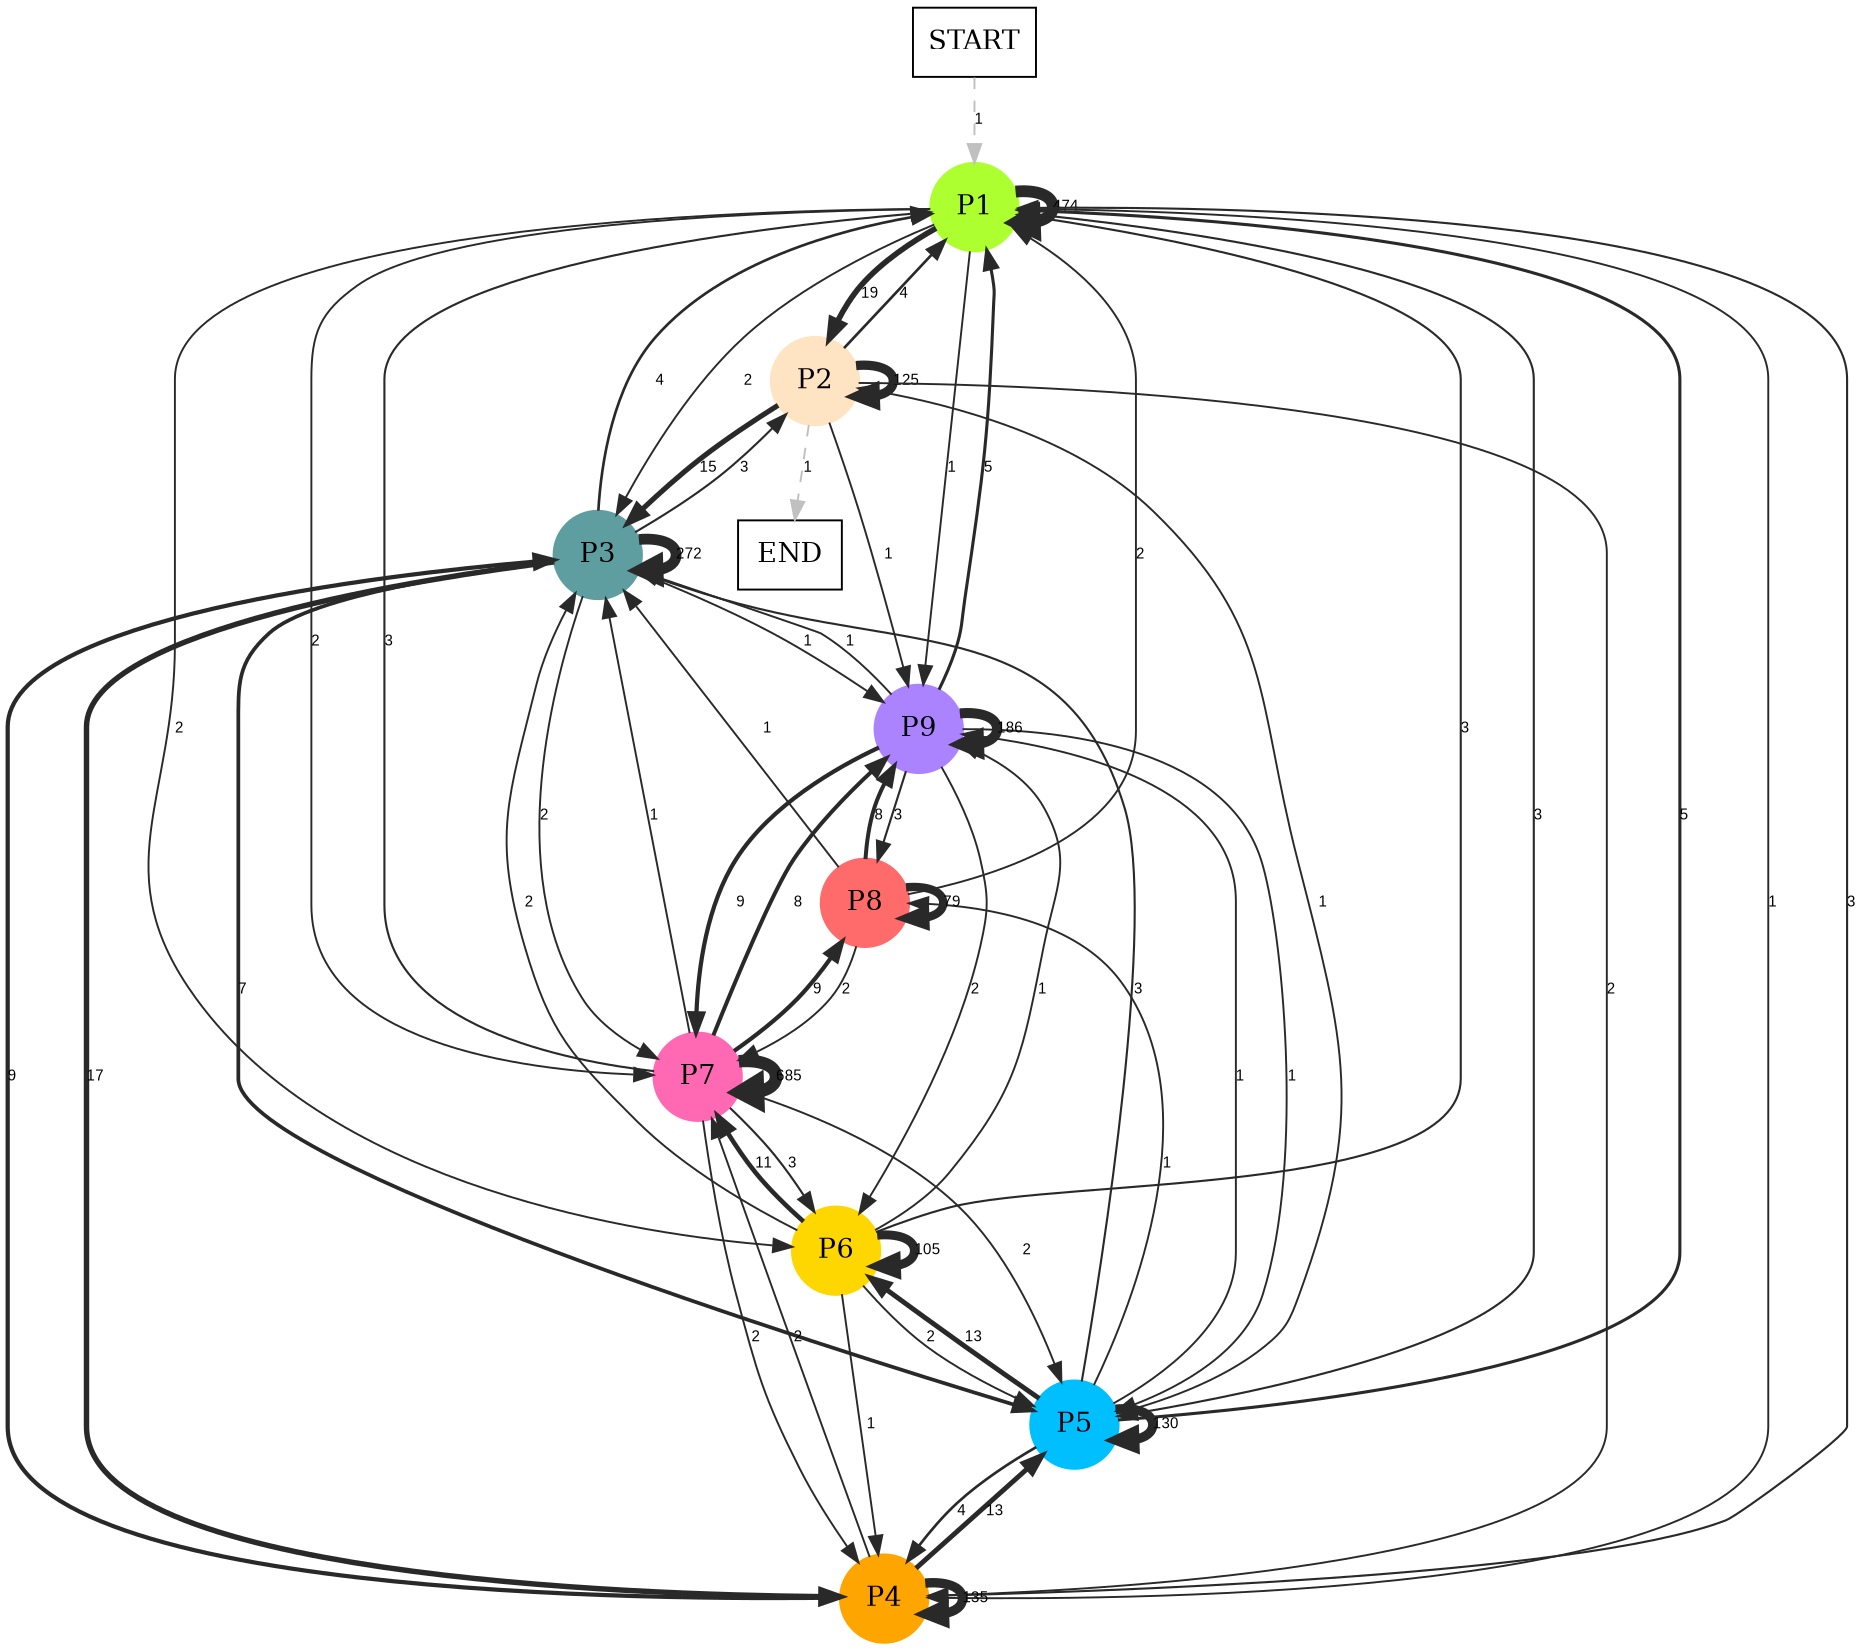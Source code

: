 digraph graphname {
	dpi = 150
	size="16,11!";
	margin = 0;
"P1" [shape=circle, color=greenyellow, style=filled]"P2" [shape=circle, color=bisque, style=filled]"P3" [shape=circle, color=cadetblue, style=filled]"P4" [shape=circle, color=orange, style=filled]"P5" [shape=circle, color=deepskyblue, style=filled]"P6" [shape=circle, color=gold, style=filled]"P7" [shape=circle, color=hotpink, style=filled]"P8" [shape=circle, color=indianred1, style=filled]"P9" [shape=circle, color=mediumpurple1, style=filled]"START" [shape=box, fillcolor=white, style=filled, color=black]"END" [shape=box, fillcolor=white, style=filled, color=black]"P1" -> "P1" [ color=grey16 penwidth = "6.161207321695077"label ="474" labelfloat=false fontname="Arial" fontsize=8]
"P1" -> "P2" [ color=grey16 penwidth = "2.9444389791664403"label ="19" labelfloat=false fontname="Arial" fontsize=8]
"P1" -> "P3" [ color=grey16 penwidth = "1"label ="2" labelfloat=false fontname="Arial" fontsize=8]
"P1" -> "P4" [ color=grey16 penwidth = "1"label ="1" labelfloat=false fontname="Arial" fontsize=8]
"P1" -> "P5" [ color=grey16 penwidth = "1.0986122886681098"label ="3" labelfloat=false fontname="Arial" fontsize=8]
"P1" -> "P6" [ color=grey16 penwidth = "1"label ="2" labelfloat=false fontname="Arial" fontsize=8]
"P1" -> "P7" [ color=grey16 penwidth = "1"label ="2" labelfloat=false fontname="Arial" fontsize=8]
"P1" -> "P9" [ color=grey16 penwidth = "1"label ="1" labelfloat=false fontname="Arial" fontsize=8]
"P2" -> "P1" [ color=grey16 penwidth = "1.3862943611198906"label ="4" labelfloat=false fontname="Arial" fontsize=8]
"P2" -> "P2" [ color=grey16 penwidth = "4.8283137373023015"label ="125" labelfloat=false fontname="Arial" fontsize=8]
"P2" -> "P3" [ color=grey16 penwidth = "2.70805020110221"label ="15" labelfloat=false fontname="Arial" fontsize=8]
"P2" -> "P4" [ color=grey16 penwidth = "1"label ="2" labelfloat=false fontname="Arial" fontsize=8]
"P2" -> "P9" [ color=grey16 penwidth = "1"label ="1" labelfloat=false fontname="Arial" fontsize=8]
"P2" -> "END" [ style = dashed color=grey label ="1" labelfloat=false fontname="Arial" fontsize=8]
"P3" -> "P1" [ color=grey16 penwidth = "1.3862943611198906"label ="4" labelfloat=false fontname="Arial" fontsize=8]
"P3" -> "P2" [ color=grey16 penwidth = "1.0986122886681098"label ="3" labelfloat=false fontname="Arial" fontsize=8]
"P3" -> "P3" [ color=grey16 penwidth = "5.605802066295998"label ="272" labelfloat=false fontname="Arial" fontsize=8]
"P3" -> "P4" [ color=grey16 penwidth = "2.833213344056216"label ="17" labelfloat=false fontname="Arial" fontsize=8]
"P3" -> "P5" [ color=grey16 penwidth = "1.9459101490553132"label ="7" labelfloat=false fontname="Arial" fontsize=8]
"P3" -> "P7" [ color=grey16 penwidth = "1"label ="2" labelfloat=false fontname="Arial" fontsize=8]
"P3" -> "P9" [ color=grey16 penwidth = "1"label ="1" labelfloat=false fontname="Arial" fontsize=8]
"P4" -> "P1" [ color=grey16 penwidth = "1.0986122886681098"label ="3" labelfloat=false fontname="Arial" fontsize=8]
"P4" -> "P3" [ color=grey16 penwidth = "2.1972245773362196"label ="9" labelfloat=false fontname="Arial" fontsize=8]
"P4" -> "P4" [ color=grey16 penwidth = "4.90527477843843"label ="135" labelfloat=false fontname="Arial" fontsize=8]
"P4" -> "P5" [ color=grey16 penwidth = "2.5649493574615367"label ="13" labelfloat=false fontname="Arial" fontsize=8]
"P4" -> "P7" [ color=grey16 penwidth = "1"label ="2" labelfloat=false fontname="Arial" fontsize=8]
"P5" -> "P1" [ color=grey16 penwidth = "1.6094379124341003"label ="5" labelfloat=false fontname="Arial" fontsize=8]
"P5" -> "P2" [ color=grey16 penwidth = "1"label ="1" labelfloat=false fontname="Arial" fontsize=8]
"P5" -> "P3" [ color=grey16 penwidth = "1.0986122886681098"label ="3" labelfloat=false fontname="Arial" fontsize=8]
"P5" -> "P4" [ color=grey16 penwidth = "1.3862943611198906"label ="4" labelfloat=false fontname="Arial" fontsize=8]
"P5" -> "P5" [ color=grey16 penwidth = "4.867534450455582"label ="130" labelfloat=false fontname="Arial" fontsize=8]
"P5" -> "P6" [ color=grey16 penwidth = "2.5649493574615367"label ="13" labelfloat=false fontname="Arial" fontsize=8]
"P5" -> "P8" [ color=grey16 penwidth = "1"label ="1" labelfloat=false fontname="Arial" fontsize=8]
"P5" -> "P9" [ color=grey16 penwidth = "1"label ="1" labelfloat=false fontname="Arial" fontsize=8]
"P6" -> "P1" [ color=grey16 penwidth = "1.0986122886681098"label ="3" labelfloat=false fontname="Arial" fontsize=8]
"P6" -> "P3" [ color=grey16 penwidth = "1"label ="2" labelfloat=false fontname="Arial" fontsize=8]
"P6" -> "P4" [ color=grey16 penwidth = "1"label ="1" labelfloat=false fontname="Arial" fontsize=8]
"P6" -> "P5" [ color=grey16 penwidth = "1"label ="2" labelfloat=false fontname="Arial" fontsize=8]
"P6" -> "P6" [ color=grey16 penwidth = "4.653960350157523"label ="105" labelfloat=false fontname="Arial" fontsize=8]
"P6" -> "P7" [ color=grey16 penwidth = "2.3978952727983707"label ="11" labelfloat=false fontname="Arial" fontsize=8]
"P6" -> "P9" [ color=grey16 penwidth = "1"label ="1" labelfloat=false fontname="Arial" fontsize=8]
"P7" -> "P1" [ color=grey16 penwidth = "1.0986122886681098"label ="3" labelfloat=false fontname="Arial" fontsize=8]
"P7" -> "P3" [ color=grey16 penwidth = "1"label ="1" labelfloat=false fontname="Arial" fontsize=8]
"P7" -> "P4" [ color=grey16 penwidth = "1"label ="2" labelfloat=false fontname="Arial" fontsize=8]
"P7" -> "P5" [ color=grey16 penwidth = "1"label ="2" labelfloat=false fontname="Arial" fontsize=8]
"P7" -> "P6" [ color=grey16 penwidth = "1.0986122886681098"label ="3" labelfloat=false fontname="Arial" fontsize=8]
"P7" -> "P7" [ color=grey16 penwidth = "6.529418838262226"label ="685" labelfloat=false fontname="Arial" fontsize=8]
"P7" -> "P8" [ color=grey16 penwidth = "2.1972245773362196"label ="9" labelfloat=false fontname="Arial" fontsize=8]
"P7" -> "P9" [ color=grey16 penwidth = "2.0794415416798357"label ="8" labelfloat=false fontname="Arial" fontsize=8]
"P8" -> "P1" [ color=grey16 penwidth = "1"label ="2" labelfloat=false fontname="Arial" fontsize=8]
"P8" -> "P3" [ color=grey16 penwidth = "1"label ="1" labelfloat=false fontname="Arial" fontsize=8]
"P8" -> "P7" [ color=grey16 penwidth = "1"label ="2" labelfloat=false fontname="Arial" fontsize=8]
"P8" -> "P8" [ color=grey16 penwidth = "4.3694478524670215"label ="79" labelfloat=false fontname="Arial" fontsize=8]
"P8" -> "P9" [ color=grey16 penwidth = "2.0794415416798357"label ="8" labelfloat=false fontname="Arial" fontsize=8]
"P9" -> "P1" [ color=grey16 penwidth = "1.6094379124341003"label ="5" labelfloat=false fontname="Arial" fontsize=8]
"P9" -> "P3" [ color=grey16 penwidth = "1"label ="1" labelfloat=false fontname="Arial" fontsize=8]
"P9" -> "P5" [ color=grey16 penwidth = "1"label ="1" labelfloat=false fontname="Arial" fontsize=8]
"P9" -> "P6" [ color=grey16 penwidth = "1"label ="2" labelfloat=false fontname="Arial" fontsize=8]
"P9" -> "P7" [ color=grey16 penwidth = "2.1972245773362196"label ="9" labelfloat=false fontname="Arial" fontsize=8]
"P9" -> "P8" [ color=grey16 penwidth = "1.0986122886681098"label ="3" labelfloat=false fontname="Arial" fontsize=8]
"P9" -> "P9" [ color=grey16 penwidth = "5.225746673713202"label ="186" labelfloat=false fontname="Arial" fontsize=8]
"START" -> "P1" [ style = dashed color=grey label ="1" labelfloat=false fontname="Arial" fontsize=8]
}